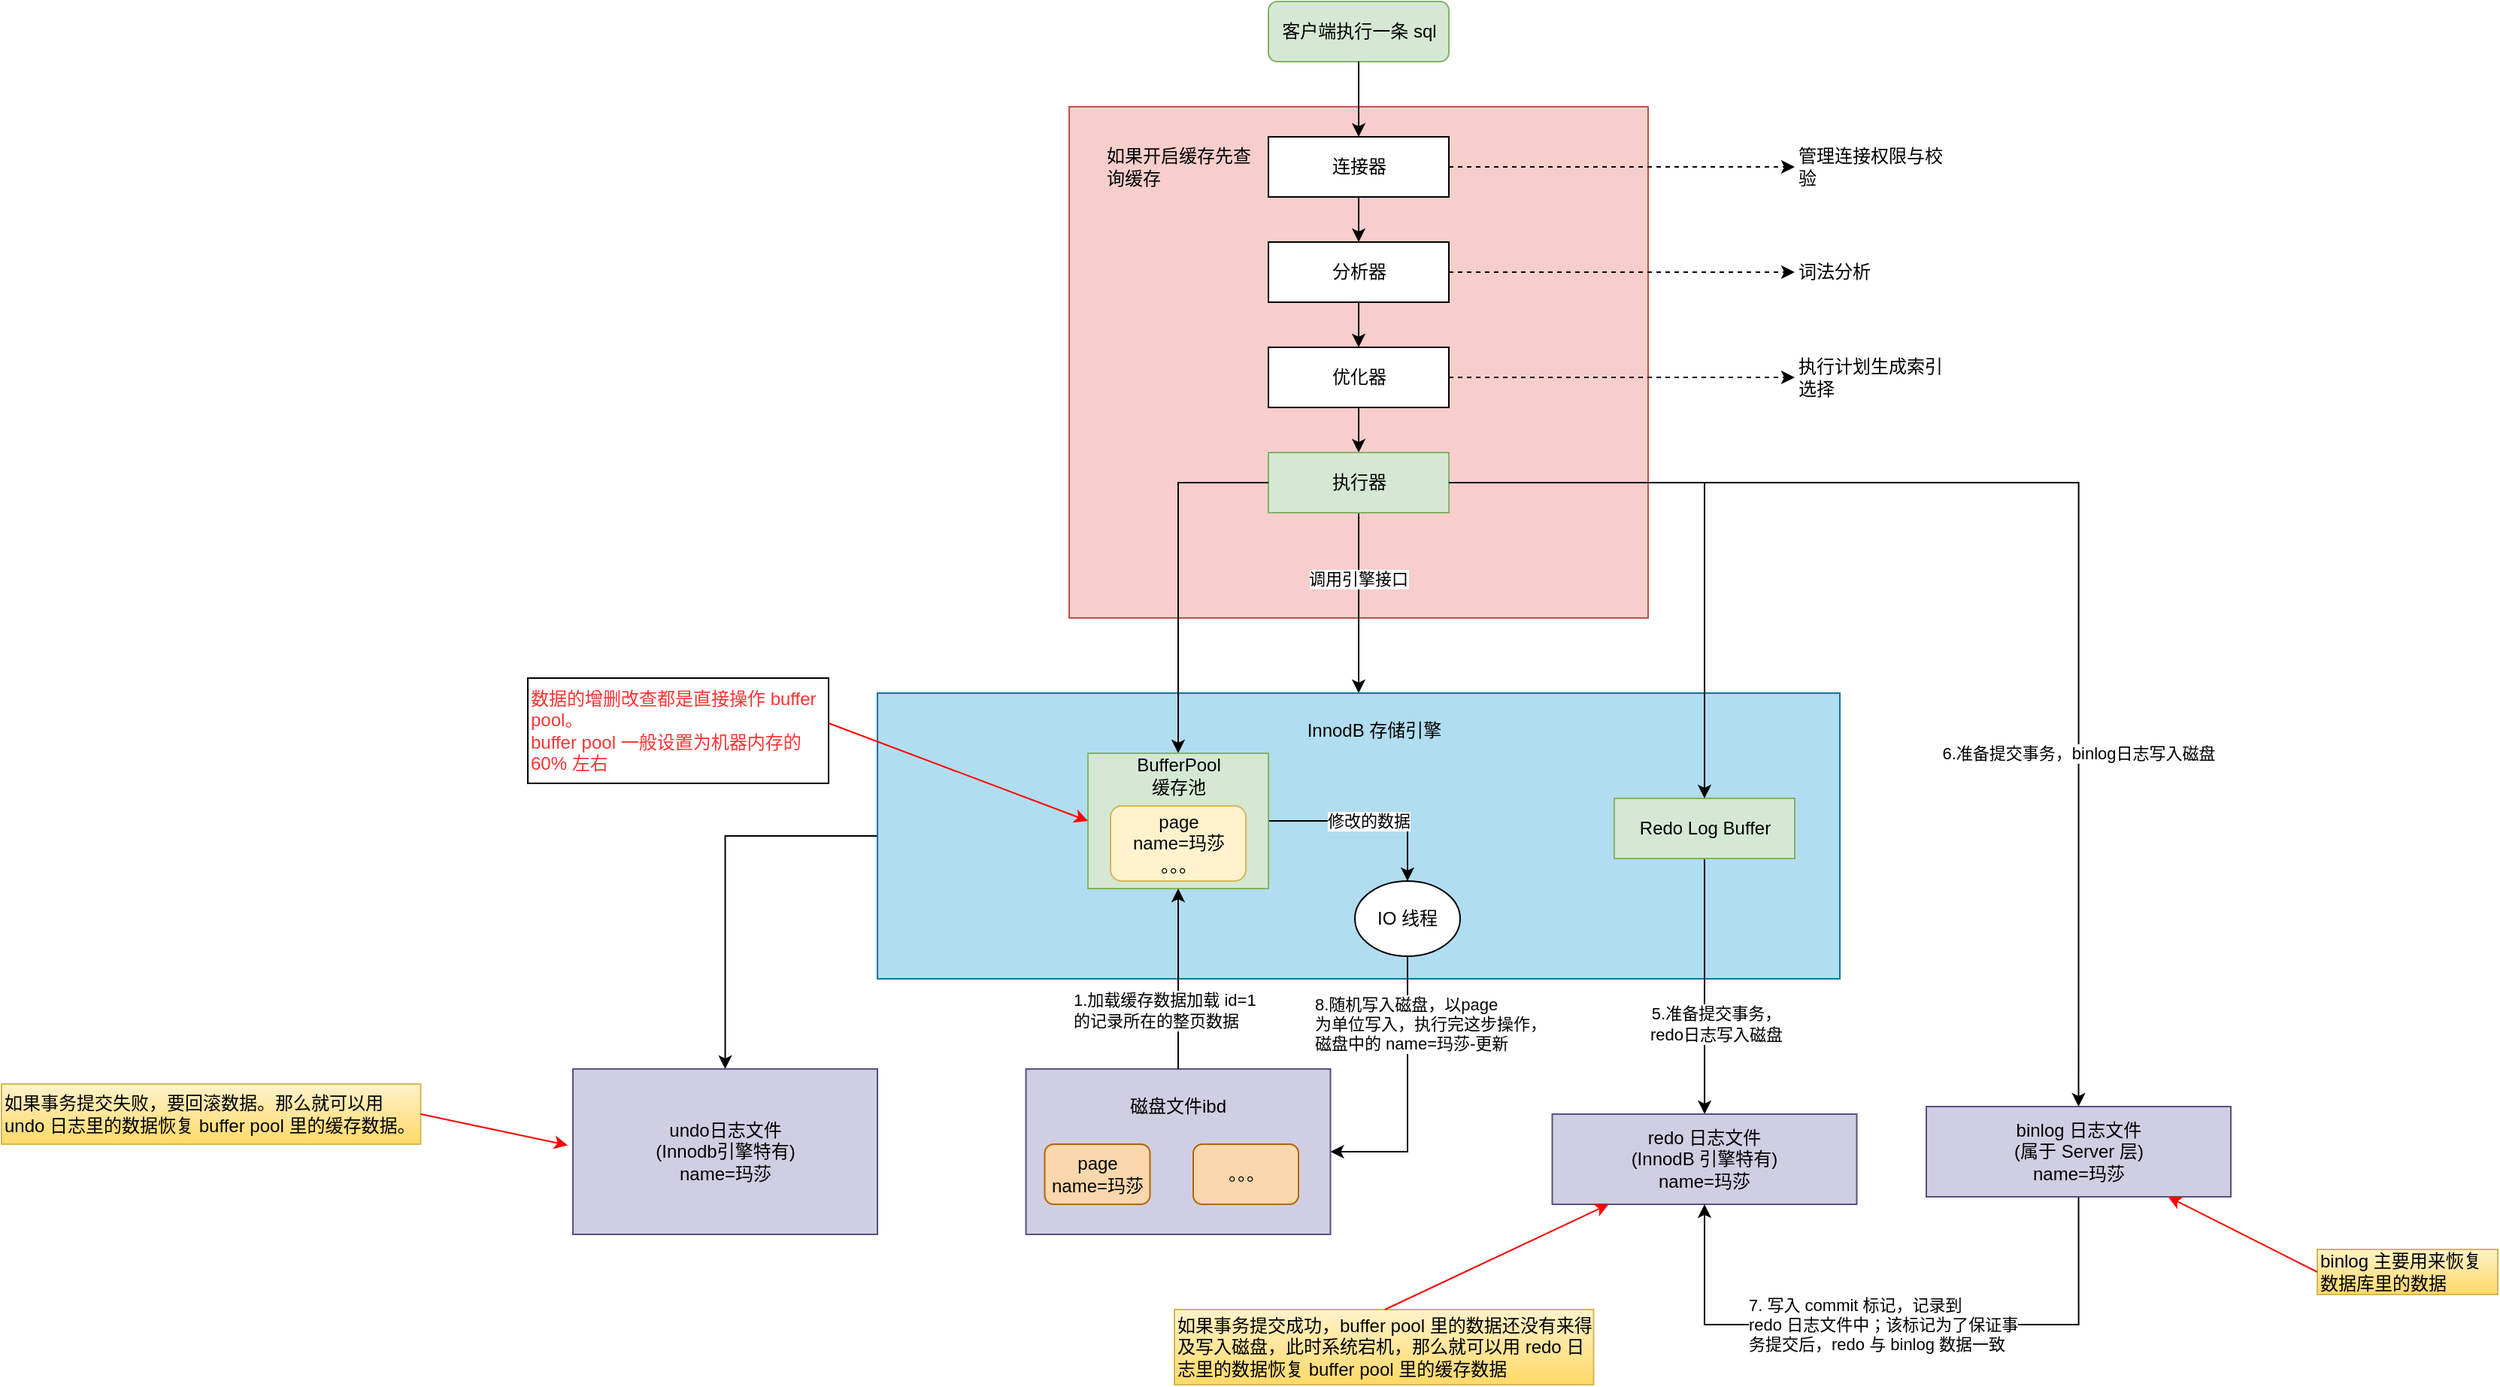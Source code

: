 <mxfile version="20.8.6" type="github">
  <diagram id="j2rWA9-SspOJQfwxpXN0" name="第 1 页">
    <mxGraphModel dx="1979" dy="611" grid="1" gridSize="10" guides="1" tooltips="1" connect="1" arrows="1" fold="1" page="1" pageScale="1" pageWidth="827" pageHeight="1169" math="0" shadow="0">
      <root>
        <mxCell id="0" />
        <mxCell id="1" parent="0" />
        <mxCell id="ka-1JWK0UKZm-RNWw-po-1" value="客户端执行一条 sql" style="rounded=1;whiteSpace=wrap;html=1;fillColor=#d5e8d4;strokeColor=#82b366;" vertex="1" parent="1">
          <mxGeometry x="332.5" y="40" width="120" height="40" as="geometry" />
        </mxCell>
        <mxCell id="ka-1JWK0UKZm-RNWw-po-4" value="" style="rounded=0;whiteSpace=wrap;html=1;fillColor=#f8cecc;strokeColor=#b85450;" vertex="1" parent="1">
          <mxGeometry x="200" y="110" width="385" height="340" as="geometry" />
        </mxCell>
        <mxCell id="ka-1JWK0UKZm-RNWw-po-8" value="" style="edgeStyle=orthogonalEdgeStyle;rounded=0;orthogonalLoop=1;jettySize=auto;html=1;" edge="1" parent="1" source="ka-1JWK0UKZm-RNWw-po-6" target="ka-1JWK0UKZm-RNWw-po-7">
          <mxGeometry relative="1" as="geometry" />
        </mxCell>
        <mxCell id="ka-1JWK0UKZm-RNWw-po-21" style="edgeStyle=orthogonalEdgeStyle;rounded=0;orthogonalLoop=1;jettySize=auto;html=1;exitX=1;exitY=0.5;exitDx=0;exitDy=0;entryX=0;entryY=0.5;entryDx=0;entryDy=0;dashed=1;" edge="1" parent="1" source="ka-1JWK0UKZm-RNWw-po-6" target="ka-1JWK0UKZm-RNWw-po-17">
          <mxGeometry relative="1" as="geometry" />
        </mxCell>
        <mxCell id="ka-1JWK0UKZm-RNWw-po-6" value="连接器" style="rounded=0;whiteSpace=wrap;html=1;" vertex="1" parent="1">
          <mxGeometry x="332.5" y="130" width="120" height="40" as="geometry" />
        </mxCell>
        <mxCell id="ka-1JWK0UKZm-RNWw-po-5" style="edgeStyle=orthogonalEdgeStyle;rounded=0;orthogonalLoop=1;jettySize=auto;html=1;" edge="1" parent="1" source="ka-1JWK0UKZm-RNWw-po-1" target="ka-1JWK0UKZm-RNWw-po-6">
          <mxGeometry relative="1" as="geometry" />
        </mxCell>
        <mxCell id="ka-1JWK0UKZm-RNWw-po-11" value="" style="edgeStyle=orthogonalEdgeStyle;rounded=0;orthogonalLoop=1;jettySize=auto;html=1;" edge="1" parent="1" source="ka-1JWK0UKZm-RNWw-po-7" target="ka-1JWK0UKZm-RNWw-po-10">
          <mxGeometry relative="1" as="geometry" />
        </mxCell>
        <mxCell id="ka-1JWK0UKZm-RNWw-po-7" value="分析器" style="whiteSpace=wrap;html=1;rounded=0;" vertex="1" parent="1">
          <mxGeometry x="332.5" y="200" width="120" height="40" as="geometry" />
        </mxCell>
        <mxCell id="ka-1JWK0UKZm-RNWw-po-9" style="edgeStyle=orthogonalEdgeStyle;rounded=0;orthogonalLoop=1;jettySize=auto;html=1;exitX=0.5;exitY=1;exitDx=0;exitDy=0;" edge="1" parent="1" source="ka-1JWK0UKZm-RNWw-po-7" target="ka-1JWK0UKZm-RNWw-po-7">
          <mxGeometry relative="1" as="geometry" />
        </mxCell>
        <mxCell id="ka-1JWK0UKZm-RNWw-po-13" style="edgeStyle=orthogonalEdgeStyle;rounded=0;orthogonalLoop=1;jettySize=auto;html=1;" edge="1" parent="1" source="ka-1JWK0UKZm-RNWw-po-10" target="ka-1JWK0UKZm-RNWw-po-12">
          <mxGeometry relative="1" as="geometry" />
        </mxCell>
        <mxCell id="ka-1JWK0UKZm-RNWw-po-23" style="edgeStyle=orthogonalEdgeStyle;rounded=0;orthogonalLoop=1;jettySize=auto;html=1;entryX=0;entryY=0.5;entryDx=0;entryDy=0;dashed=1;" edge="1" parent="1" source="ka-1JWK0UKZm-RNWw-po-10" target="ka-1JWK0UKZm-RNWw-po-22">
          <mxGeometry relative="1" as="geometry" />
        </mxCell>
        <mxCell id="ka-1JWK0UKZm-RNWw-po-10" value="优化器" style="whiteSpace=wrap;html=1;rounded=0;" vertex="1" parent="1">
          <mxGeometry x="332.5" y="270" width="120" height="40" as="geometry" />
        </mxCell>
        <mxCell id="ka-1JWK0UKZm-RNWw-po-25" style="edgeStyle=orthogonalEdgeStyle;rounded=0;orthogonalLoop=1;jettySize=auto;html=1;exitX=0.5;exitY=1;exitDx=0;exitDy=0;entryX=0.5;entryY=0;entryDx=0;entryDy=0;" edge="1" parent="1" source="ka-1JWK0UKZm-RNWw-po-12" target="ka-1JWK0UKZm-RNWw-po-24">
          <mxGeometry relative="1" as="geometry" />
        </mxCell>
        <mxCell id="ka-1JWK0UKZm-RNWw-po-26" value="调用引擎接口" style="edgeLabel;html=1;align=center;verticalAlign=middle;resizable=0;points=[];" vertex="1" connectable="0" parent="ka-1JWK0UKZm-RNWw-po-25">
          <mxGeometry x="-0.269" y="-1" relative="1" as="geometry">
            <mxPoint as="offset" />
          </mxGeometry>
        </mxCell>
        <mxCell id="ka-1JWK0UKZm-RNWw-po-58" style="edgeStyle=orthogonalEdgeStyle;rounded=0;orthogonalLoop=1;jettySize=auto;html=1;entryX=0.5;entryY=0;entryDx=0;entryDy=0;fontColor=#000000;" edge="1" parent="1" source="ka-1JWK0UKZm-RNWw-po-12" target="ka-1JWK0UKZm-RNWw-po-47">
          <mxGeometry relative="1" as="geometry" />
        </mxCell>
        <mxCell id="ka-1JWK0UKZm-RNWw-po-65" value="6.准备提交事务，binlog日志写入磁盘" style="edgeLabel;html=1;align=center;verticalAlign=middle;resizable=0;points=[];fontColor=#000000;" vertex="1" connectable="0" parent="ka-1JWK0UKZm-RNWw-po-58">
          <mxGeometry x="0.437" y="-1" relative="1" as="geometry">
            <mxPoint as="offset" />
          </mxGeometry>
        </mxCell>
        <mxCell id="ka-1JWK0UKZm-RNWw-po-12" value="执行器" style="whiteSpace=wrap;html=1;rounded=0;fillColor=#d5e8d4;strokeColor=#82b366;" vertex="1" parent="1">
          <mxGeometry x="332.5" y="340" width="120" height="40" as="geometry" />
        </mxCell>
        <mxCell id="ka-1JWK0UKZm-RNWw-po-14" value="如果开启缓存先查询缓存" style="text;html=1;strokeColor=none;fillColor=none;align=left;verticalAlign=middle;whiteSpace=wrap;rounded=0;" vertex="1" parent="1">
          <mxGeometry x="222.5" y="135" width="100" height="30" as="geometry" />
        </mxCell>
        <mxCell id="ka-1JWK0UKZm-RNWw-po-17" value="管理连接权限与校验" style="text;html=1;strokeColor=none;fillColor=none;align=left;verticalAlign=middle;whiteSpace=wrap;rounded=0;" vertex="1" parent="1">
          <mxGeometry x="682.5" y="135" width="100" height="30" as="geometry" />
        </mxCell>
        <mxCell id="ka-1JWK0UKZm-RNWw-po-19" style="edgeStyle=orthogonalEdgeStyle;rounded=0;orthogonalLoop=1;jettySize=auto;html=1;exitX=1;exitY=0.5;exitDx=0;exitDy=0;dashed=1;entryX=0;entryY=0.5;entryDx=0;entryDy=0;" edge="1" parent="1" source="ka-1JWK0UKZm-RNWw-po-7" target="ka-1JWK0UKZm-RNWw-po-20">
          <mxGeometry relative="1" as="geometry">
            <mxPoint x="672.5" y="220" as="targetPoint" />
            <mxPoint x="562.5" y="220" as="sourcePoint" />
          </mxGeometry>
        </mxCell>
        <mxCell id="ka-1JWK0UKZm-RNWw-po-20" value="词法分析" style="text;html=1;strokeColor=none;fillColor=none;align=left;verticalAlign=middle;whiteSpace=wrap;rounded=0;" vertex="1" parent="1">
          <mxGeometry x="682.5" y="205" width="100" height="30" as="geometry" />
        </mxCell>
        <mxCell id="ka-1JWK0UKZm-RNWw-po-22" value="执行计划生成索引选择" style="text;html=1;strokeColor=none;fillColor=none;align=left;verticalAlign=middle;whiteSpace=wrap;rounded=0;" vertex="1" parent="1">
          <mxGeometry x="682.5" y="275" width="100" height="30" as="geometry" />
        </mxCell>
        <mxCell id="ka-1JWK0UKZm-RNWw-po-52" style="edgeStyle=orthogonalEdgeStyle;rounded=0;orthogonalLoop=1;jettySize=auto;html=1;fontColor=#000000;exitX=0;exitY=0.5;exitDx=0;exitDy=0;" edge="1" parent="1" source="ka-1JWK0UKZm-RNWw-po-24" target="ka-1JWK0UKZm-RNWw-po-50">
          <mxGeometry relative="1" as="geometry" />
        </mxCell>
        <mxCell id="ka-1JWK0UKZm-RNWw-po-24" value="" style="rounded=0;whiteSpace=wrap;html=1;fillColor=#b1ddf0;strokeColor=#10739e;" vertex="1" parent="1">
          <mxGeometry x="72.5" y="500" width="640" height="190" as="geometry" />
        </mxCell>
        <mxCell id="ka-1JWK0UKZm-RNWw-po-27" value="InnodB 存储引擎" style="text;html=1;strokeColor=none;fillColor=none;align=center;verticalAlign=middle;whiteSpace=wrap;rounded=0;" vertex="1" parent="1">
          <mxGeometry x="352.5" y="510" width="100" height="30" as="geometry" />
        </mxCell>
        <mxCell id="ka-1JWK0UKZm-RNWw-po-34" value="修改的数据" style="edgeStyle=orthogonalEdgeStyle;rounded=0;orthogonalLoop=1;jettySize=auto;html=1;exitX=1;exitY=0.5;exitDx=0;exitDy=0;entryX=0.5;entryY=0;entryDx=0;entryDy=0;" edge="1" parent="1" source="ka-1JWK0UKZm-RNWw-po-28" target="ka-1JWK0UKZm-RNWw-po-33">
          <mxGeometry relative="1" as="geometry" />
        </mxCell>
        <mxCell id="ka-1JWK0UKZm-RNWw-po-46" style="edgeStyle=orthogonalEdgeStyle;rounded=0;orthogonalLoop=1;jettySize=auto;html=1;exitX=0.5;exitY=1;exitDx=0;exitDy=0;fontColor=#000000;" edge="1" parent="1" source="ka-1JWK0UKZm-RNWw-po-32" target="ka-1JWK0UKZm-RNWw-po-45">
          <mxGeometry relative="1" as="geometry" />
        </mxCell>
        <mxCell id="ka-1JWK0UKZm-RNWw-po-57" value="5.准备提交事务，&lt;br&gt;redo日志写入磁盘" style="edgeLabel;html=1;align=center;verticalAlign=middle;resizable=0;points=[];fontColor=#000000;" vertex="1" connectable="0" parent="ka-1JWK0UKZm-RNWw-po-46">
          <mxGeometry x="0.383" y="-1" relative="1" as="geometry">
            <mxPoint x="8" y="-8" as="offset" />
          </mxGeometry>
        </mxCell>
        <mxCell id="ka-1JWK0UKZm-RNWw-po-32" value="Redo Log Buffer" style="rounded=0;whiteSpace=wrap;html=1;fillColor=#d5e8d4;strokeColor=#82b366;" vertex="1" parent="1">
          <mxGeometry x="562.5" y="570" width="120" height="40" as="geometry" />
        </mxCell>
        <mxCell id="ka-1JWK0UKZm-RNWw-po-53" style="edgeStyle=orthogonalEdgeStyle;rounded=0;orthogonalLoop=1;jettySize=auto;html=1;exitX=0.5;exitY=1;exitDx=0;exitDy=0;entryX=1;entryY=0.5;entryDx=0;entryDy=0;fontColor=#000000;" edge="1" parent="1" source="ka-1JWK0UKZm-RNWw-po-33" target="ka-1JWK0UKZm-RNWw-po-40">
          <mxGeometry relative="1" as="geometry" />
        </mxCell>
        <mxCell id="ka-1JWK0UKZm-RNWw-po-56" value="&lt;div style=&quot;text-align: left;&quot;&gt;8.随机写入磁盘，以page&lt;/div&gt;&lt;div style=&quot;text-align: left;&quot;&gt;为单位写入，执行完这步操作，&lt;/div&gt;&lt;div style=&quot;text-align: left;&quot;&gt;磁盘中的 name=玛莎-更新&lt;/div&gt;" style="edgeLabel;html=1;align=center;verticalAlign=middle;resizable=0;points=[];fontColor=#000000;" vertex="1" connectable="0" parent="ka-1JWK0UKZm-RNWw-po-53">
          <mxGeometry x="-0.637" y="-3" relative="1" as="geometry">
            <mxPoint x="18" y="12" as="offset" />
          </mxGeometry>
        </mxCell>
        <mxCell id="ka-1JWK0UKZm-RNWw-po-33" value="IO 线程" style="ellipse;whiteSpace=wrap;html=1;" vertex="1" parent="1">
          <mxGeometry x="390" y="625" width="70" height="50" as="geometry" />
        </mxCell>
        <mxCell id="ka-1JWK0UKZm-RNWw-po-35" value="&lt;font color=&quot;#ff3333&quot;&gt;数据的增删改查都是直接操作 buffer pool。&lt;br&gt;buffer pool 一般设置为机器内存的 60% 左右&lt;/font&gt;" style="text;html=1;strokeColor=default;fillColor=none;align=left;verticalAlign=middle;whiteSpace=wrap;rounded=0;" vertex="1" parent="1">
          <mxGeometry x="-160" y="490" width="200" height="70" as="geometry" />
        </mxCell>
        <mxCell id="ka-1JWK0UKZm-RNWw-po-37" style="edgeStyle=orthogonalEdgeStyle;rounded=0;orthogonalLoop=1;jettySize=auto;html=1;exitX=1;exitY=0.5;exitDx=0;exitDy=0;fontColor=#FF3333;" edge="1" parent="1" source="ka-1JWK0UKZm-RNWw-po-12" target="ka-1JWK0UKZm-RNWw-po-32">
          <mxGeometry relative="1" as="geometry" />
        </mxCell>
        <mxCell id="ka-1JWK0UKZm-RNWw-po-38" style="edgeStyle=orthogonalEdgeStyle;rounded=0;orthogonalLoop=1;jettySize=auto;html=1;exitX=0;exitY=0.5;exitDx=0;exitDy=0;fontColor=#FF3333;" edge="1" parent="1" source="ka-1JWK0UKZm-RNWw-po-12" target="ka-1JWK0UKZm-RNWw-po-29">
          <mxGeometry relative="1" as="geometry" />
        </mxCell>
        <mxCell id="ka-1JWK0UKZm-RNWw-po-39" value="" style="group" vertex="1" connectable="0" parent="1">
          <mxGeometry x="212.5" y="540" width="120" height="90" as="geometry" />
        </mxCell>
        <mxCell id="ka-1JWK0UKZm-RNWw-po-28" value="" style="rounded=0;whiteSpace=wrap;html=1;fillColor=#d5e8d4;strokeColor=#82b366;" vertex="1" parent="ka-1JWK0UKZm-RNWw-po-39">
          <mxGeometry width="120" height="90" as="geometry" />
        </mxCell>
        <mxCell id="ka-1JWK0UKZm-RNWw-po-29" value="BufferPool缓存池" style="text;html=1;strokeColor=none;fillColor=none;align=center;verticalAlign=middle;whiteSpace=wrap;rounded=0;" vertex="1" parent="ka-1JWK0UKZm-RNWw-po-39">
          <mxGeometry x="30" width="60" height="30" as="geometry" />
        </mxCell>
        <mxCell id="ka-1JWK0UKZm-RNWw-po-31" value="page&lt;br&gt;name=玛莎&lt;br&gt;。。。" style="rounded=1;whiteSpace=wrap;html=1;fillColor=#fff2cc;strokeColor=#d6b656;" vertex="1" parent="ka-1JWK0UKZm-RNWw-po-39">
          <mxGeometry x="15" y="35" width="90" height="50" as="geometry" />
        </mxCell>
        <mxCell id="ka-1JWK0UKZm-RNWw-po-40" value="" style="rounded=0;whiteSpace=wrap;html=1;strokeColor=#56517e;fillColor=#d0cee2;" vertex="1" parent="1">
          <mxGeometry x="171.25" y="750" width="202.5" height="110" as="geometry" />
        </mxCell>
        <mxCell id="ka-1JWK0UKZm-RNWw-po-49" style="edgeStyle=orthogonalEdgeStyle;rounded=0;orthogonalLoop=1;jettySize=auto;html=1;entryX=0.5;entryY=1;entryDx=0;entryDy=0;fontColor=#000000;exitX=0.5;exitY=0;exitDx=0;exitDy=0;" edge="1" parent="1" source="ka-1JWK0UKZm-RNWw-po-40" target="ka-1JWK0UKZm-RNWw-po-28">
          <mxGeometry relative="1" as="geometry" />
        </mxCell>
        <mxCell id="ka-1JWK0UKZm-RNWw-po-54" value="1.加载缓存数据加载 id=1 &lt;br&gt;的记录所在的整页数据" style="edgeLabel;html=1;align=left;verticalAlign=middle;resizable=0;points=[];fontColor=#000000;" vertex="1" connectable="0" parent="ka-1JWK0UKZm-RNWw-po-49">
          <mxGeometry x="-0.243" y="-1" relative="1" as="geometry">
            <mxPoint x="-73" y="6" as="offset" />
          </mxGeometry>
        </mxCell>
        <mxCell id="ka-1JWK0UKZm-RNWw-po-41" value="磁盘文件ibd" style="text;html=1;strokeColor=none;fillColor=none;align=center;verticalAlign=middle;whiteSpace=wrap;rounded=0;fontColor=#000000;" vertex="1" parent="1">
          <mxGeometry x="233" y="760" width="79" height="30" as="geometry" />
        </mxCell>
        <mxCell id="ka-1JWK0UKZm-RNWw-po-43" value="page&lt;br style=&quot;border-color: var(--border-color);&quot;&gt;name=玛莎" style="rounded=1;whiteSpace=wrap;html=1;strokeColor=#b46504;fillColor=#fad7ac;" vertex="1" parent="1">
          <mxGeometry x="183.75" y="800" width="70" height="40" as="geometry" />
        </mxCell>
        <mxCell id="ka-1JWK0UKZm-RNWw-po-44" value="。。。" style="rounded=1;whiteSpace=wrap;html=1;strokeColor=#b46504;fillColor=#fad7ac;" vertex="1" parent="1">
          <mxGeometry x="282.5" y="800" width="70" height="40" as="geometry" />
        </mxCell>
        <mxCell id="ka-1JWK0UKZm-RNWw-po-45" value="redo 日志文件&lt;br&gt;(InnodB 引擎特有)&lt;br&gt;name=玛莎" style="rounded=0;whiteSpace=wrap;html=1;strokeColor=#56517e;fillColor=#d0cee2;" vertex="1" parent="1">
          <mxGeometry x="521.25" y="780" width="202.5" height="60" as="geometry" />
        </mxCell>
        <mxCell id="ka-1JWK0UKZm-RNWw-po-48" style="edgeStyle=orthogonalEdgeStyle;rounded=0;orthogonalLoop=1;jettySize=auto;html=1;entryX=0.5;entryY=1;entryDx=0;entryDy=0;fontColor=#000000;exitX=0.5;exitY=1;exitDx=0;exitDy=0;" edge="1" parent="1" source="ka-1JWK0UKZm-RNWw-po-47" target="ka-1JWK0UKZm-RNWw-po-45">
          <mxGeometry relative="1" as="geometry">
            <Array as="points">
              <mxPoint x="871" y="920" />
              <mxPoint x="623" y="920" />
            </Array>
          </mxGeometry>
        </mxCell>
        <mxCell id="ka-1JWK0UKZm-RNWw-po-61" value="7. 写入 commit 标记，记录到 &lt;br&gt;redo 日志文件中；该标记为了保证事&lt;br&gt;务提交后，redo 与 binlog 数据一致" style="edgeLabel;html=1;align=left;verticalAlign=middle;resizable=0;points=[];fontColor=#000000;" vertex="1" connectable="0" parent="ka-1JWK0UKZm-RNWw-po-48">
          <mxGeometry x="0.254" relative="1" as="geometry">
            <mxPoint x="-47" as="offset" />
          </mxGeometry>
        </mxCell>
        <mxCell id="ka-1JWK0UKZm-RNWw-po-47" value="binlog 日志文件&lt;br&gt;(属于 Server 层)&lt;br&gt;name=玛莎" style="rounded=0;whiteSpace=wrap;html=1;strokeColor=#56517e;fillColor=#d0cee2;" vertex="1" parent="1">
          <mxGeometry x="770" y="775" width="202.5" height="60" as="geometry" />
        </mxCell>
        <mxCell id="ka-1JWK0UKZm-RNWw-po-50" value="undo日志文件&lt;br&gt;(Innodb引擎特有)&lt;br&gt;name=玛莎" style="rounded=0;whiteSpace=wrap;html=1;strokeColor=#56517e;fillColor=#d0cee2;" vertex="1" parent="1">
          <mxGeometry x="-130" y="750" width="202.5" height="110" as="geometry" />
        </mxCell>
        <mxCell id="ka-1JWK0UKZm-RNWw-po-60" value="binlog 主要用来恢复数据库里的数据" style="text;html=1;strokeColor=#d6b656;fillColor=#fff2cc;align=left;verticalAlign=middle;whiteSpace=wrap;rounded=0;gradientColor=#ffd966;" vertex="1" parent="1">
          <mxGeometry x="1030" y="870" width="120" height="30" as="geometry" />
        </mxCell>
        <mxCell id="ka-1JWK0UKZm-RNWw-po-62" value="如果事务提交成功，buffer pool 里的数据还没有来得及写入磁盘，此时系统宕机，那么就可以用 redo 日志里的数据恢复 buffer pool 里的缓存数据" style="text;html=1;strokeColor=#d6b656;fillColor=#fff2cc;align=left;verticalAlign=middle;whiteSpace=wrap;rounded=0;gradientColor=#ffd966;" vertex="1" parent="1">
          <mxGeometry x="270" y="910" width="278.75" height="50" as="geometry" />
        </mxCell>
        <mxCell id="ka-1JWK0UKZm-RNWw-po-63" value="" style="endArrow=classic;html=1;rounded=0;fontColor=#000000;fillColor=#f8cecc;gradientColor=#ea6b66;strokeColor=#FF0000;" edge="1" parent="1" target="ka-1JWK0UKZm-RNWw-po-45">
          <mxGeometry width="50" height="50" relative="1" as="geometry">
            <mxPoint x="410" y="910" as="sourcePoint" />
            <mxPoint x="460" y="860" as="targetPoint" />
          </mxGeometry>
        </mxCell>
        <mxCell id="ka-1JWK0UKZm-RNWw-po-64" value="" style="endArrow=classic;html=1;rounded=0;fontColor=#000000;exitX=0;exitY=0.5;exitDx=0;exitDy=0;strokeColor=#FF0000;" edge="1" parent="1" source="ka-1JWK0UKZm-RNWw-po-60" target="ka-1JWK0UKZm-RNWw-po-47">
          <mxGeometry width="50" height="50" relative="1" as="geometry">
            <mxPoint x="1010" y="810" as="sourcePoint" />
            <mxPoint x="1060" y="760" as="targetPoint" />
          </mxGeometry>
        </mxCell>
        <mxCell id="ka-1JWK0UKZm-RNWw-po-66" value="" style="endArrow=classic;html=1;rounded=0;fontColor=#000000;fillColor=#f8cecc;gradientColor=#ea6b66;strokeColor=#FF0000;entryX=0;entryY=0.5;entryDx=0;entryDy=0;" edge="1" parent="1" target="ka-1JWK0UKZm-RNWw-po-28">
          <mxGeometry width="50" height="50" relative="1" as="geometry">
            <mxPoint x="40" y="520" as="sourcePoint" />
            <mxPoint x="188.75" y="450" as="targetPoint" />
          </mxGeometry>
        </mxCell>
        <mxCell id="ka-1JWK0UKZm-RNWw-po-67" value="如果事务提交失败，要回滚数据。那么就可以用 undo 日志里的数据恢复 buffer pool 里的缓存数据。" style="text;html=1;strokeColor=#d6b656;fillColor=#fff2cc;align=left;verticalAlign=middle;whiteSpace=wrap;rounded=0;gradientColor=#ffd966;" vertex="1" parent="1">
          <mxGeometry x="-510" y="760" width="278.75" height="40" as="geometry" />
        </mxCell>
        <mxCell id="ka-1JWK0UKZm-RNWw-po-68" value="" style="endArrow=classic;html=1;rounded=0;fontColor=#000000;fillColor=#f8cecc;gradientColor=#ea6b66;strokeColor=#FF0000;entryX=-0.017;entryY=0.461;entryDx=0;entryDy=0;entryPerimeter=0;exitX=1;exitY=0.5;exitDx=0;exitDy=0;" edge="1" parent="1" source="ka-1JWK0UKZm-RNWw-po-67" target="ka-1JWK0UKZm-RNWw-po-50">
          <mxGeometry width="50" height="50" relative="1" as="geometry">
            <mxPoint x="-231.25" y="775" as="sourcePoint" />
            <mxPoint x="-58.75" y="840" as="targetPoint" />
          </mxGeometry>
        </mxCell>
      </root>
    </mxGraphModel>
  </diagram>
</mxfile>
